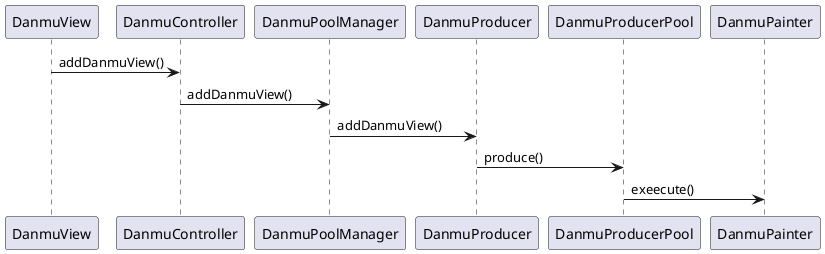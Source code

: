 @startuml
DanmuView -> DanmuController: addDanmuView()
DanmuController -> DanmuPoolManager: addDanmuView()
DanmuPoolManager -> DanmuProducer: addDanmuView()
DanmuProducer -> DanmuProducerPool: produce()
DanmuProducerPool -> DanmuPainter: exeecute()


@enduml